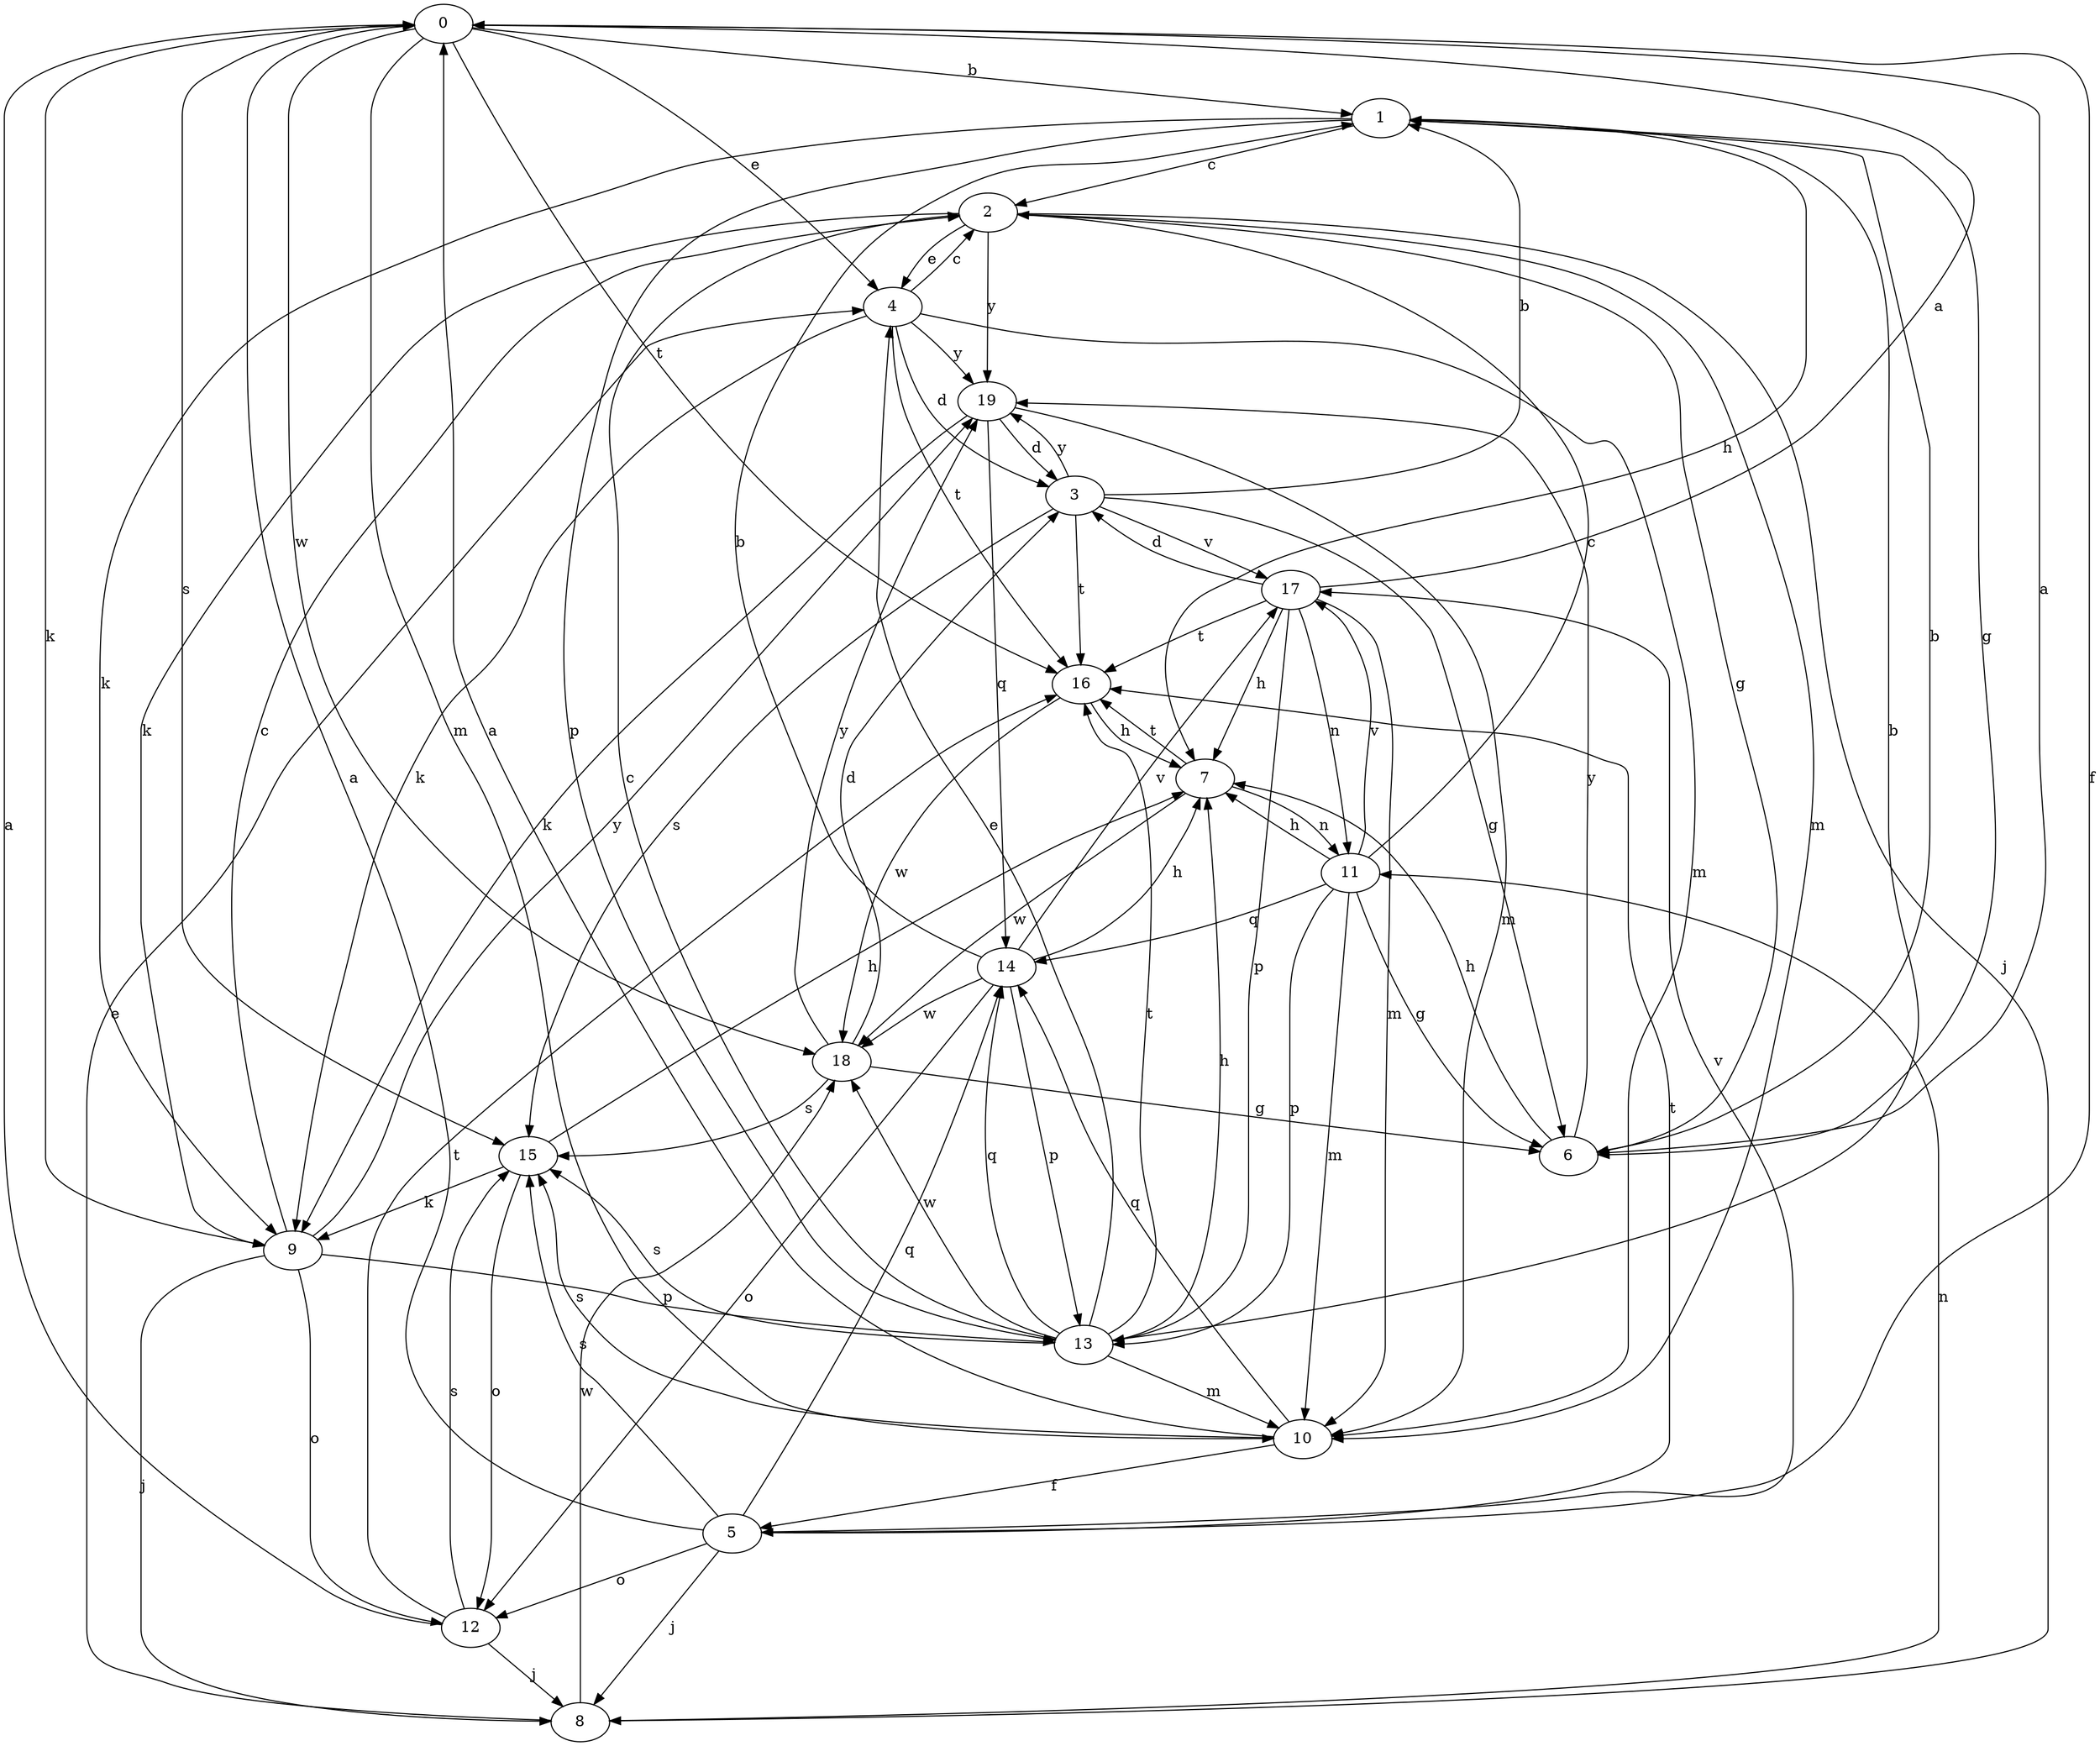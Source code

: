 strict digraph  {
0;
1;
2;
3;
4;
5;
6;
7;
8;
9;
10;
11;
12;
13;
14;
15;
16;
17;
18;
19;
0 -> 1  [label=b];
0 -> 4  [label=e];
0 -> 5  [label=f];
0 -> 9  [label=k];
0 -> 10  [label=m];
0 -> 15  [label=s];
0 -> 16  [label=t];
0 -> 18  [label=w];
1 -> 2  [label=c];
1 -> 6  [label=g];
1 -> 7  [label=h];
1 -> 9  [label=k];
1 -> 13  [label=p];
2 -> 4  [label=e];
2 -> 6  [label=g];
2 -> 8  [label=j];
2 -> 9  [label=k];
2 -> 10  [label=m];
2 -> 19  [label=y];
3 -> 1  [label=b];
3 -> 6  [label=g];
3 -> 15  [label=s];
3 -> 16  [label=t];
3 -> 17  [label=v];
3 -> 19  [label=y];
4 -> 2  [label=c];
4 -> 3  [label=d];
4 -> 9  [label=k];
4 -> 10  [label=m];
4 -> 16  [label=t];
4 -> 19  [label=y];
5 -> 0  [label=a];
5 -> 8  [label=j];
5 -> 12  [label=o];
5 -> 14  [label=q];
5 -> 15  [label=s];
5 -> 16  [label=t];
5 -> 17  [label=v];
6 -> 0  [label=a];
6 -> 1  [label=b];
6 -> 7  [label=h];
6 -> 19  [label=y];
7 -> 11  [label=n];
7 -> 16  [label=t];
7 -> 18  [label=w];
8 -> 4  [label=e];
8 -> 11  [label=n];
8 -> 18  [label=w];
9 -> 2  [label=c];
9 -> 8  [label=j];
9 -> 12  [label=o];
9 -> 13  [label=p];
9 -> 19  [label=y];
10 -> 0  [label=a];
10 -> 5  [label=f];
10 -> 14  [label=q];
10 -> 15  [label=s];
11 -> 2  [label=c];
11 -> 6  [label=g];
11 -> 7  [label=h];
11 -> 10  [label=m];
11 -> 13  [label=p];
11 -> 14  [label=q];
11 -> 17  [label=v];
12 -> 0  [label=a];
12 -> 8  [label=j];
12 -> 15  [label=s];
12 -> 16  [label=t];
13 -> 1  [label=b];
13 -> 2  [label=c];
13 -> 4  [label=e];
13 -> 7  [label=h];
13 -> 10  [label=m];
13 -> 14  [label=q];
13 -> 15  [label=s];
13 -> 16  [label=t];
13 -> 18  [label=w];
14 -> 1  [label=b];
14 -> 7  [label=h];
14 -> 12  [label=o];
14 -> 13  [label=p];
14 -> 17  [label=v];
14 -> 18  [label=w];
15 -> 7  [label=h];
15 -> 9  [label=k];
15 -> 12  [label=o];
16 -> 7  [label=h];
16 -> 18  [label=w];
17 -> 0  [label=a];
17 -> 3  [label=d];
17 -> 7  [label=h];
17 -> 10  [label=m];
17 -> 11  [label=n];
17 -> 13  [label=p];
17 -> 16  [label=t];
18 -> 3  [label=d];
18 -> 6  [label=g];
18 -> 15  [label=s];
18 -> 19  [label=y];
19 -> 3  [label=d];
19 -> 9  [label=k];
19 -> 10  [label=m];
19 -> 14  [label=q];
}
